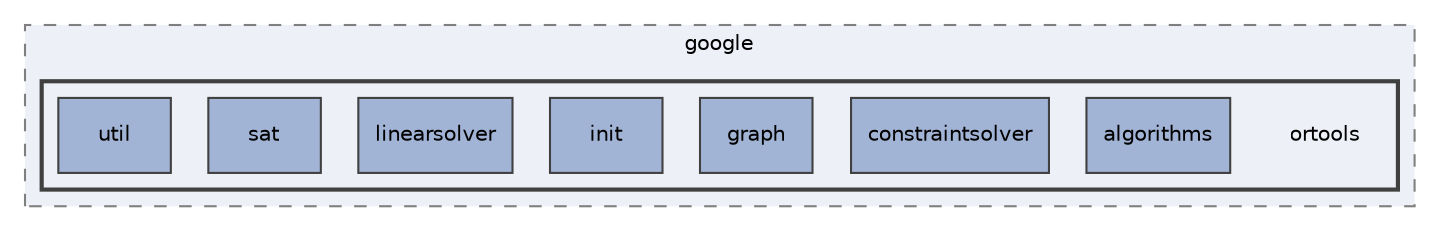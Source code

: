 digraph "ortools"
{
 // LATEX_PDF_SIZE
  edge [fontname="Helvetica",fontsize="10",labelfontname="Helvetica",labelfontsize="10"];
  node [fontname="Helvetica",fontsize="10",shape=record];
  compound=true
  subgraph clusterdir_a4779522fcbc2aba7a0363cf99e3f053 {
    graph [ bgcolor="#edf0f7", pencolor="grey50", style="filled,dashed,", label="google", fontname="Helvetica", fontsize="10", URL="dir_a4779522fcbc2aba7a0363cf99e3f053.html"]
  subgraph clusterdir_c2366ecc8bf89298d2ab512247846781 {
    graph [ bgcolor="#edf0f7", pencolor="grey25", style="filled,bold,", label="", fontname="Helvetica", fontsize="10", URL="dir_c2366ecc8bf89298d2ab512247846781.html"]
    dir_c2366ecc8bf89298d2ab512247846781 [shape=plaintext, label="ortools"];
  dir_53c6357c7deea8bed997909a7cc970fc [shape=box, label="algorithms", style="filled,", fillcolor="#a2b4d6", color="grey25", URL="dir_53c6357c7deea8bed997909a7cc970fc.html"];
  dir_b373cbf966b3f2f90911a7a6d9e1ea4a [shape=box, label="constraintsolver", style="filled,", fillcolor="#a2b4d6", color="grey25", URL="dir_b373cbf966b3f2f90911a7a6d9e1ea4a.html"];
  dir_f6e41bfa7078ffa9db977118b31ea124 [shape=box, label="graph", style="filled,", fillcolor="#a2b4d6", color="grey25", URL="dir_f6e41bfa7078ffa9db977118b31ea124.html"];
  dir_1f80b00f17a6c4068e61f93194b0eef1 [shape=box, label="init", style="filled,", fillcolor="#a2b4d6", color="grey25", URL="dir_1f80b00f17a6c4068e61f93194b0eef1.html"];
  dir_3f0a7afb16de203a266ccb121f423bae [shape=box, label="linearsolver", style="filled,", fillcolor="#a2b4d6", color="grey25", URL="dir_3f0a7afb16de203a266ccb121f423bae.html"];
  dir_feb866fcba9284e06b5273e32a8a109c [shape=box, label="sat", style="filled,", fillcolor="#a2b4d6", color="grey25", URL="dir_feb866fcba9284e06b5273e32a8a109c.html"];
  dir_9e1f78d1c9a55c7fc4f7b43481693ccb [shape=box, label="util", style="filled,", fillcolor="#a2b4d6", color="grey25", URL="dir_9e1f78d1c9a55c7fc4f7b43481693ccb.html"];
  }
  }
}
